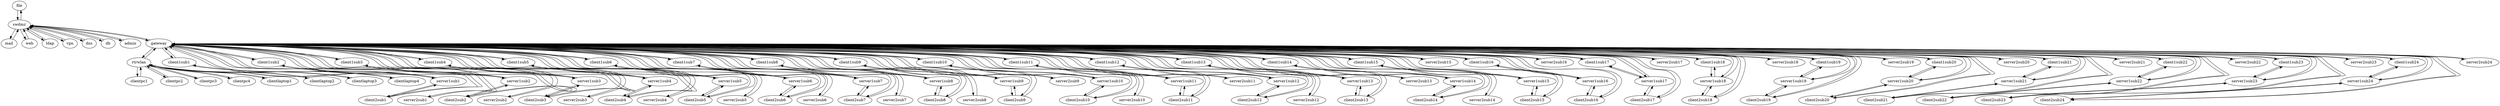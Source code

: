 digraph {
  /* DMZ */
  file -> swdmz [weight=0]
  swdmz -> file [weight=0]

  mail -> swdmz [weight=0]
  swdmz -> mail [weight=0]

  web -> swdmz [weight=0]
  swdmz -> web [weight=0]

  ldap -> swdmz [weight=0]
  swdmz -> ldap [weight=0]

  vpn -> swdmz [weight=0]
  swdmz -> vpn [weight=0]

  dns -> swdmz [weight=0]
  swdmz -> dns [weight=0]

  db -> swdmz [weight=0]
  swdmz -> db [weight=0]

  admin -> swdmz [weight=0]
  swdmz -> admin [weight=0]

  swdmz -> gateway [weight=0]
  gateway -> swdmz [weight=0]

  /* Clients */
  clientpc1 -> rtrwlan [weight=0]
  rtrwlan -> clientpc1 [weight=0]

  clientpc2 -> rtrwlan [weight=0]
  rtrwlan -> clientpc2 [weight=0]

  clientpc3 -> rtrwlan [weight=0]
  rtrwlan -> clientpc3 [weight=0]

  clientpc4 -> rtrwlan [weight=0]
  rtrwlan -> clientpc4 [weight=0]

  clientlaptop1 -> rtrwlan [weight=0]
  rtrwlan -> clientlaptop1 [weight=0]

  clientlaptop2 -> rtrwlan [weight=0]
  rtrwlan -> clientlaptop2 [weight=0]

  clientlaptop3 -> rtrwlan [weight=0]
  rtrwlan -> clientlaptop3 [weight=0]

  clientlaptop4 -> rtrwlan [weight=0]
  rtrwlan -> clientlaptop4 [weight=0]

  rtrwlan -> gateway [weight=0]
  gateway -> rtrwlan [weight=0]

  /* sub1 */
  client1sub1 -> server1sub1 [weight=0]
  server1sub1 -> client1sub1 [weight=0]

  client2sub1 -> server1sub1 [weight=0]
  server1sub1 -> client2sub1 [weight=0]

  client1sub1 -> gateway [weight=0]
  gateway -> client1sub1 [weight=0]

  client2sub1 -> gateway [weight=0]
  gateway -> client2sub1 [weight=0]

  server1sub1 -> gateway [weight=0]
  gateway -> server1sub1 [weight=0]

  server2sub1 -> gateway [weight=0]
  gateway -> server2sub1 [weight=0]

  /* sub2 */
  client1sub2 -> server1sub2 [weight=0]
  server1sub2 -> client1sub2 [weight=0]

  client2sub2 -> server1sub2 [weight=0]
  server1sub2 -> client2sub2 [weight=0]

  client1sub2 -> gateway [weight=0]
  gateway -> client1sub2 [weight=0]

  client2sub2 -> gateway [weight=0]
  gateway -> client2sub2 [weight=0]

  server1sub2 -> gateway [weight=0]
  gateway -> server1sub2 [weight=0]

  server2sub2 -> gateway [weight=0]
  gateway -> server2sub2 [weight=0]

  /* sub3 */
  client1sub3 -> server1sub3 [weight=0]
  server1sub3 -> client1sub3 [weight=0]

  client2sub3 -> server1sub3 [weight=0]
  server1sub3 -> client2sub3 [weight=0]

  client1sub3 -> gateway [weight=0]
  gateway -> client1sub3 [weight=0]

  client2sub3 -> gateway [weight=0]
  gateway -> client2sub3 [weight=0]

  server1sub3 -> gateway [weight=0]
  gateway -> server1sub3 [weight=0]

  server2sub3 -> gateway [weight=0]
  gateway -> server2sub3 [weight=0]

  /* sub4 */
  client1sub4 -> server1sub4 [weight=0]
  server1sub4 -> client1sub4 [weight=0]

  client2sub4 -> server1sub4 [weight=0]
  server1sub4 -> client2sub4 [weight=0]

  client1sub4 -> gateway [weight=0]
  gateway -> client1sub4 [weight=0]

  client2sub4 -> gateway [weight=0]
  gateway -> client2sub4 [weight=0]

  server1sub4 -> gateway [weight=0]
  gateway -> server1sub4 [weight=0]

  server2sub4 -> gateway [weight=0]
  gateway -> server2sub4 [weight=0]

  /* sub5 */
  client1sub5 -> server1sub5 [weight=0]
  server1sub5 -> client1sub5 [weight=0]

  client2sub5 -> server1sub5 [weight=0]
  server1sub5 -> client2sub5 [weight=0]

  client1sub5 -> gateway [weight=0]
  gateway -> client1sub5 [weight=0]

  client2sub5 -> gateway [weight=0]
  gateway -> client2sub5 [weight=0]

  server1sub5 -> gateway [weight=0]
  gateway -> server1sub5 [weight=0]

  server2sub5 -> gateway [weight=0]
  gateway -> server2sub5 [weight=0]

  /* sub6 */
  client1sub6 -> server1sub6 [weight=0]
  server1sub6 -> client1sub6 [weight=0]

  client2sub6 -> server1sub6 [weight=0]
  server1sub6 -> client2sub6 [weight=0]

  client1sub6 -> gateway [weight=0]
  gateway -> client1sub6 [weight=0]

  client2sub6 -> gateway [weight=0]
  gateway -> client2sub6 [weight=0]

  server1sub6 -> gateway [weight=0]
  gateway -> server1sub6 [weight=0]

  server2sub6 -> gateway [weight=0]
  gateway -> server2sub6 [weight=0]

  /* sub7 */
  client1sub7 -> server1sub7 [weight=0]
  server1sub7 -> client1sub7 [weight=0]

  client2sub7 -> server1sub7 [weight=0]
  server1sub7 -> client2sub7 [weight=0]

  client1sub7 -> gateway [weight=0]
  gateway -> client1sub7 [weight=0]

  client2sub7 -> gateway [weight=0]
  gateway -> client2sub7 [weight=0]

  server1sub7 -> gateway [weight=0]
  gateway -> server1sub7 [weight=0]

  server2sub7 -> gateway [weight=0]
  gateway -> server2sub7 [weight=0]

  /* sub8 */
  client1sub8 -> server1sub8 [weight=0]
  server1sub8 -> client1sub8 [weight=0]

  client2sub8 -> server1sub8 [weight=0]
  server1sub8 -> client2sub8 [weight=0]

  client1sub8 -> gateway [weight=0]
  gateway -> client1sub8 [weight=0]

  client2sub8 -> gateway [weight=0]
  gateway -> client2sub8 [weight=0]

  server1sub8 -> gateway [weight=0]
  gateway -> server1sub8 [weight=0]

  server2sub8 -> gateway [weight=0]
  gateway -> server2sub8 [weight=0]

  /* sub9 */
  client1sub9 -> server1sub9 [weight=0]
  server1sub9 -> client1sub9 [weight=0]

  client2sub9 -> server1sub9 [weight=0]
  server1sub9 -> client2sub9 [weight=0]

  client1sub9 -> gateway [weight=0]
  gateway -> client1sub9 [weight=0]

  client2sub9 -> gateway [weight=0]
  gateway -> client2sub9 [weight=0]

  server1sub9 -> gateway [weight=0]
  gateway -> server1sub9 [weight=0]

  server2sub9 -> gateway [weight=0]
  gateway -> server2sub9 [weight=0]

  /* sub10 */
  client1sub10 -> server1sub10 [weight=0]
  server1sub10 -> client1sub10 [weight=0]

  client2sub10 -> server1sub10 [weight=0]
  server1sub10 -> client2sub10 [weight=0]

  client1sub10 -> gateway [weight=0]
  gateway -> client1sub10 [weight=0]

  client2sub10 -> gateway [weight=0]
  gateway -> client2sub10 [weight=0]

  server1sub10 -> gateway [weight=0]
  gateway -> server1sub10 [weight=0]

  server2sub10 -> gateway [weight=0]
  gateway -> server2sub10 [weight=0]

  /* sub11 */
  client1sub11 -> server1sub11 [weight=0]
  server1sub11 -> client1sub11 [weight=0]

  client2sub11 -> server1sub11 [weight=0]
  server1sub11 -> client2sub11 [weight=0]

  client1sub11 -> gateway [weight=0]
  gateway -> client1sub11 [weight=0]

  client2sub11 -> gateway [weight=0]
  gateway -> client2sub11 [weight=0]

  server1sub11 -> gateway [weight=0]
  gateway -> server1sub11 [weight=0]

  server2sub11 -> gateway [weight=0]
  gateway -> server2sub11 [weight=0]

  /* sub12 */
  client1sub12 -> server1sub12 [weight=0]
  server1sub12 -> client1sub12 [weight=0]

  client2sub12 -> server1sub12 [weight=0]
  server1sub12 -> client2sub12 [weight=0]

  client1sub12 -> gateway [weight=0]
  gateway -> client1sub12 [weight=0]

  client2sub12 -> gateway [weight=0]
  gateway -> client2sub12 [weight=0]

  server1sub12 -> gateway [weight=0]
  gateway -> server1sub12 [weight=0]

  server2sub12 -> gateway [weight=0]
  gateway -> server2sub12 [weight=0]

  /* sub13 */
  client1sub13 -> server1sub13 [weight=0]
  server1sub13 -> client1sub13 [weight=0]

  client2sub13 -> server1sub13 [weight=0]
  server1sub13 -> client2sub13 [weight=0]

  client1sub13 -> gateway [weight=0]
  gateway -> client1sub13 [weight=0]

  client2sub13 -> gateway [weight=0]
  gateway -> client2sub13 [weight=0]

  server1sub13 -> gateway [weight=0]
  gateway -> server1sub13 [weight=0]

  server2sub13 -> gateway [weight=0]
  gateway -> server2sub13 [weight=0]

  /* sub14 */
  client1sub14 -> server1sub14 [weight=0]
  server1sub14 -> client1sub14 [weight=0]

  client2sub14 -> server1sub14 [weight=0]
  server1sub14 -> client2sub14 [weight=0]

  client1sub14 -> gateway [weight=0]
  gateway -> client1sub14 [weight=0]

  client2sub14 -> gateway [weight=0]
  gateway -> client2sub14 [weight=0]

  server1sub14 -> gateway [weight=0]
  gateway -> server1sub14 [weight=0]

  server2sub14 -> gateway [weight=0]
  gateway -> server2sub14 [weight=0]

  /* sub15 */
  client1sub15 -> server1sub15 [weight=0]
  server1sub15 -> client1sub15 [weight=0]

  client2sub15 -> server1sub15 [weight=0]
  server1sub15 -> client2sub15 [weight=0]

  client1sub15 -> gateway [weight=0]
  gateway -> client1sub15 [weight=0]

  client2sub15 -> gateway [weight=0]
  gateway -> client2sub15 [weight=0]

  server1sub15 -> gateway [weight=0]
  gateway -> server1sub15 [weight=0]

  server2sub15 -> gateway [weight=0]
  gateway -> server2sub15 [weight=0]

  /* sub16 */
  client1sub16 -> server1sub16 [weight=0]
  server1sub16 -> client1sub16 [weight=0]

  client2sub16 -> server1sub16 [weight=0]
  server1sub16 -> client2sub16 [weight=0]

  client1sub16 -> gateway [weight=0]
  gateway -> client1sub16 [weight=0]

  client2sub16 -> gateway [weight=0]
  gateway -> client2sub16 [weight=0]

  server1sub16 -> gateway [weight=0]
  gateway -> server1sub16 [weight=0]

  server2sub16 -> gateway [weight=0]
  gateway -> server2sub16 [weight=0]

  /* sub17 */
  client1sub17 -> server1sub17 [weight=0]
  server1sub17 -> client1sub17 [weight=0]

  client2sub17 -> server1sub17 [weight=0]
  server1sub17 -> client2sub17 [weight=0]

  client1sub17 -> gateway [weight=0]
  gateway -> client1sub17 [weight=0]

  client2sub17 -> gateway [weight=0]
  gateway -> client2sub17 [weight=0]

  server1sub17 -> gateway [weight=0]
  gateway -> server1sub17 [weight=0]

  server2sub17 -> gateway [weight=0]
  gateway -> server2sub17 [weight=0]

  /* sub18 */
  client1sub18 -> server1sub18 [weight=0]
  server1sub18 -> client1sub18 [weight=0]

  client2sub18 -> server1sub18 [weight=0]
  server1sub18 -> client2sub18 [weight=0]

  client1sub18 -> gateway [weight=0]
  gateway -> client1sub18 [weight=0]

  client2sub18 -> gateway [weight=0]
  gateway -> client2sub18 [weight=0]

  server1sub18 -> gateway [weight=0]
  gateway -> server1sub18 [weight=0]

  server2sub18 -> gateway [weight=0]
  gateway -> server2sub18 [weight=0]

  /* sub19 */
  client1sub19 -> server1sub19 [weight=0]
  server1sub19 -> client1sub19 [weight=0]

  client2sub19 -> server1sub19 [weight=0]
  server1sub19 -> client2sub19 [weight=0]

  client1sub19 -> gateway [weight=0]
  gateway -> client1sub19 [weight=0]

  client2sub19 -> gateway [weight=0]
  gateway -> client2sub19 [weight=0]

  server1sub19 -> gateway [weight=0]
  gateway -> server1sub19 [weight=0]

  server2sub19 -> gateway [weight=0]
  gateway -> server2sub19 [weight=0]

  /* sub20 */
  client1sub20 -> server1sub20 [weight=0]
  server1sub20 -> client1sub20 [weight=0]

  client2sub20 -> server1sub20 [weight=0]
  server1sub20 -> client2sub20 [weight=0]

  client1sub20 -> gateway [weight=0]
  gateway -> client1sub20 [weight=0]

  client2sub20 -> gateway [weight=0]
  gateway -> client2sub20 [weight=0]

  server1sub20 -> gateway [weight=0]
  gateway -> server1sub20 [weight=0]

  server2sub20 -> gateway [weight=0]
  gateway -> server2sub20 [weight=0]

  /* sub21 */
  client1sub21 -> server1sub21 [weight=0]
  server1sub21 -> client1sub21 [weight=0]

  client2sub21 -> server1sub21 [weight=0]
  server1sub21 -> client2sub21 [weight=0]

  client1sub21 -> gateway [weight=0]
  gateway -> client1sub21 [weight=0]

  client2sub21 -> gateway [weight=0]
  gateway -> client2sub21 [weight=0]

  server1sub21 -> gateway [weight=0]
  gateway -> server1sub21 [weight=0]

  server2sub21 -> gateway [weight=0]
  gateway -> server2sub21 [weight=0]

  /* sub22 */
  client1sub22 -> server1sub22 [weight=0]
  server1sub22 -> client1sub22 [weight=0]

  client2sub22 -> server1sub22 [weight=0]
  server1sub22 -> client2sub22 [weight=0]

  client1sub22 -> gateway [weight=0]
  gateway -> client1sub22 [weight=0]

  client2sub22 -> gateway [weight=0]
  gateway -> client2sub22 [weight=0]

  server1sub22 -> gateway [weight=0]
  gateway -> server1sub22 [weight=0]

  server2sub22 -> gateway [weight=0]
  gateway -> server2sub22 [weight=0]

  /* sub23 */
  client1sub23 -> server1sub23 [weight=0]
  server1sub23 -> client1sub23 [weight=0]

  client2sub23 -> server1sub23 [weight=0]
  server1sub23 -> client2sub23 [weight=0]

  client1sub23 -> gateway [weight=0]
  gateway -> client1sub23 [weight=0]

  client2sub23 -> gateway [weight=0]
  gateway -> client2sub23 [weight=0]

  server1sub23 -> gateway [weight=0]
  gateway -> server1sub23 [weight=0]

  server2sub23 -> gateway [weight=0]
  gateway -> server2sub23 [weight=0]

  /* sub24 */
  client1sub24 -> server1sub24 [weight=0]
  server1sub24 -> client1sub24 [weight=0]

  client2sub24 -> server1sub24 [weight=0]
  server1sub24 -> client2sub24 [weight=0]

  client1sub24 -> gateway [weight=0]
  gateway -> client1sub24 [weight=0]

  client2sub24 -> gateway [weight=0]
  gateway -> client2sub24 [weight=0]

  server1sub24 -> gateway [weight=0]
  gateway -> server1sub24 [weight=0]

  server2sub24 -> gateway [weight=0]
  gateway -> server2sub24 [weight=0]
}
